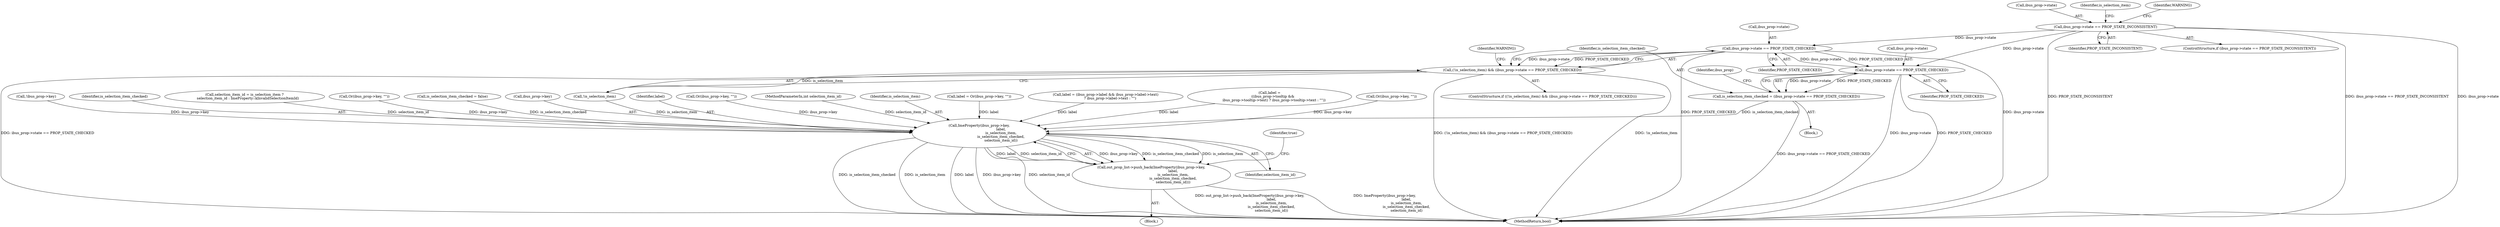 digraph "0_Chrome_dc7b094a338c6c521f918f478e993f0f74bbea0d_55@pointer" {
"1000202" [label="(Call,ibus_prop->state == PROP_STATE_CHECKED)"];
"1000185" [label="(Call,ibus_prop->state == PROP_STATE_INCONSISTENT)"];
"1000199" [label="(Call,(!is_selection_item) && (ibus_prop->state == PROP_STATE_CHECKED))"];
"1000218" [label="(Call,ibus_prop->state == PROP_STATE_CHECKED)"];
"1000216" [label="(Call,is_selection_item_checked = (ibus_prop->state == PROP_STATE_CHECKED))"];
"1000328" [label="(Call,ImeProperty(ibus_prop->key,\n                                       label,\n                                       is_selection_item,\n                                       is_selection_item_checked,\n                                       selection_item_id))"];
"1000327" [label="(Call,out_prop_list->push_back(ImeProperty(ibus_prop->key,\n                                       label,\n                                       is_selection_item,\n                                       is_selection_item_checked,\n                                       selection_item_id)))"];
"1000189" [label="(Identifier,PROP_STATE_INCONSISTENT)"];
"1000320" [label="(Call,label = Or(ibus_prop->key, \"\"))"];
"1000219" [label="(Call,ibus_prop->state)"];
"1000104" [label="(Block,)"];
"1000202" [label="(Call,ibus_prop->state == PROP_STATE_CHECKED)"];
"1000216" [label="(Call,is_selection_item_checked = (ibus_prop->state == PROP_STATE_CHECKED))"];
"1000198" [label="(ControlStructure,if ((!is_selection_item) && (ibus_prop->state == PROP_STATE_CHECKED)))"];
"1000299" [label="(Call,label = (ibus_prop->label && ibus_prop->label->text)\n        ? ibus_prop->label->text : \"\")"];
"1000200" [label="(Call,!is_selection_item)"];
"1000186" [label="(Call,ibus_prop->state)"];
"1000337" [label="(Identifier,true)"];
"1000278" [label="(Call,label =\n      ((ibus_prop->tooltip &&\n        ibus_prop->tooltip->text) ? ibus_prop->tooltip->text : \"\"))"];
"1000222" [label="(Identifier,PROP_STATE_CHECKED)"];
"1000272" [label="(Call,Or(ibus_prop->key, \"\"))"];
"1000224" [label="(Call,!ibus_prop->key)"];
"1000201" [label="(Identifier,is_selection_item)"];
"1000334" [label="(Identifier,is_selection_item_checked)"];
"1000174" [label="(Call,selection_item_id = is_selection_item ?\n      selection_item_id : ImeProperty::kInvalidSelectionItemId)"];
"1000327" [label="(Call,out_prop_list->push_back(ImeProperty(ibus_prop->key,\n                                       label,\n                                       is_selection_item,\n                                       is_selection_item_checked,\n                                       selection_item_id)))"];
"1000206" [label="(Identifier,PROP_STATE_CHECKED)"];
"1000250" [label="(Call,Or(ibus_prop->key, \"\"))"];
"1000218" [label="(Call,ibus_prop->state == PROP_STATE_CHECKED)"];
"1000338" [label="(MethodReturn,bool)"];
"1000226" [label="(Identifier,ibus_prop)"];
"1000184" [label="(ControlStructure,if (ibus_prop->state == PROP_STATE_INCONSISTENT))"];
"1000215" [label="(Block,)"];
"1000203" [label="(Call,ibus_prop->state)"];
"1000328" [label="(Call,ImeProperty(ibus_prop->key,\n                                       label,\n                                       is_selection_item,\n                                       is_selection_item_checked,\n                                       selection_item_id))"];
"1000181" [label="(Call,is_selection_item_checked = false)"];
"1000329" [label="(Call,ibus_prop->key)"];
"1000335" [label="(Identifier,selection_item_id)"];
"1000332" [label="(Identifier,label)"];
"1000322" [label="(Call,Or(ibus_prop->key, \"\"))"];
"1000185" [label="(Call,ibus_prop->state == PROP_STATE_INCONSISTENT)"];
"1000210" [label="(Identifier,WARNING)"];
"1000102" [label="(MethodParameterIn,int selection_item_id)"];
"1000333" [label="(Identifier,is_selection_item)"];
"1000199" [label="(Call,(!is_selection_item) && (ibus_prop->state == PROP_STATE_CHECKED))"];
"1000193" [label="(Identifier,WARNING)"];
"1000217" [label="(Identifier,is_selection_item_checked)"];
"1000202" -> "1000199"  [label="AST: "];
"1000202" -> "1000206"  [label="CFG: "];
"1000203" -> "1000202"  [label="AST: "];
"1000206" -> "1000202"  [label="AST: "];
"1000199" -> "1000202"  [label="CFG: "];
"1000202" -> "1000338"  [label="DDG: PROP_STATE_CHECKED"];
"1000202" -> "1000338"  [label="DDG: ibus_prop->state"];
"1000202" -> "1000199"  [label="DDG: ibus_prop->state"];
"1000202" -> "1000199"  [label="DDG: PROP_STATE_CHECKED"];
"1000185" -> "1000202"  [label="DDG: ibus_prop->state"];
"1000202" -> "1000218"  [label="DDG: ibus_prop->state"];
"1000202" -> "1000218"  [label="DDG: PROP_STATE_CHECKED"];
"1000185" -> "1000184"  [label="AST: "];
"1000185" -> "1000189"  [label="CFG: "];
"1000186" -> "1000185"  [label="AST: "];
"1000189" -> "1000185"  [label="AST: "];
"1000193" -> "1000185"  [label="CFG: "];
"1000201" -> "1000185"  [label="CFG: "];
"1000185" -> "1000338"  [label="DDG: ibus_prop->state == PROP_STATE_INCONSISTENT"];
"1000185" -> "1000338"  [label="DDG: ibus_prop->state"];
"1000185" -> "1000338"  [label="DDG: PROP_STATE_INCONSISTENT"];
"1000185" -> "1000218"  [label="DDG: ibus_prop->state"];
"1000199" -> "1000198"  [label="AST: "];
"1000199" -> "1000200"  [label="CFG: "];
"1000200" -> "1000199"  [label="AST: "];
"1000210" -> "1000199"  [label="CFG: "];
"1000217" -> "1000199"  [label="CFG: "];
"1000199" -> "1000338"  [label="DDG: (!is_selection_item) && (ibus_prop->state == PROP_STATE_CHECKED)"];
"1000199" -> "1000338"  [label="DDG: !is_selection_item"];
"1000199" -> "1000338"  [label="DDG: ibus_prop->state == PROP_STATE_CHECKED"];
"1000200" -> "1000199"  [label="DDG: is_selection_item"];
"1000218" -> "1000216"  [label="AST: "];
"1000218" -> "1000222"  [label="CFG: "];
"1000219" -> "1000218"  [label="AST: "];
"1000222" -> "1000218"  [label="AST: "];
"1000216" -> "1000218"  [label="CFG: "];
"1000218" -> "1000338"  [label="DDG: ibus_prop->state"];
"1000218" -> "1000338"  [label="DDG: PROP_STATE_CHECKED"];
"1000218" -> "1000216"  [label="DDG: ibus_prop->state"];
"1000218" -> "1000216"  [label="DDG: PROP_STATE_CHECKED"];
"1000216" -> "1000215"  [label="AST: "];
"1000217" -> "1000216"  [label="AST: "];
"1000226" -> "1000216"  [label="CFG: "];
"1000216" -> "1000338"  [label="DDG: ibus_prop->state == PROP_STATE_CHECKED"];
"1000216" -> "1000328"  [label="DDG: is_selection_item_checked"];
"1000328" -> "1000327"  [label="AST: "];
"1000328" -> "1000335"  [label="CFG: "];
"1000329" -> "1000328"  [label="AST: "];
"1000332" -> "1000328"  [label="AST: "];
"1000333" -> "1000328"  [label="AST: "];
"1000334" -> "1000328"  [label="AST: "];
"1000335" -> "1000328"  [label="AST: "];
"1000327" -> "1000328"  [label="CFG: "];
"1000328" -> "1000338"  [label="DDG: is_selection_item_checked"];
"1000328" -> "1000338"  [label="DDG: is_selection_item"];
"1000328" -> "1000338"  [label="DDG: label"];
"1000328" -> "1000338"  [label="DDG: ibus_prop->key"];
"1000328" -> "1000338"  [label="DDG: selection_item_id"];
"1000328" -> "1000327"  [label="DDG: ibus_prop->key"];
"1000328" -> "1000327"  [label="DDG: is_selection_item_checked"];
"1000328" -> "1000327"  [label="DDG: is_selection_item"];
"1000328" -> "1000327"  [label="DDG: label"];
"1000328" -> "1000327"  [label="DDG: selection_item_id"];
"1000224" -> "1000328"  [label="DDG: ibus_prop->key"];
"1000250" -> "1000328"  [label="DDG: ibus_prop->key"];
"1000272" -> "1000328"  [label="DDG: ibus_prop->key"];
"1000322" -> "1000328"  [label="DDG: ibus_prop->key"];
"1000299" -> "1000328"  [label="DDG: label"];
"1000320" -> "1000328"  [label="DDG: label"];
"1000278" -> "1000328"  [label="DDG: label"];
"1000200" -> "1000328"  [label="DDG: is_selection_item"];
"1000181" -> "1000328"  [label="DDG: is_selection_item_checked"];
"1000174" -> "1000328"  [label="DDG: selection_item_id"];
"1000102" -> "1000328"  [label="DDG: selection_item_id"];
"1000327" -> "1000104"  [label="AST: "];
"1000337" -> "1000327"  [label="CFG: "];
"1000327" -> "1000338"  [label="DDG: ImeProperty(ibus_prop->key,\n                                       label,\n                                       is_selection_item,\n                                       is_selection_item_checked,\n                                       selection_item_id)"];
"1000327" -> "1000338"  [label="DDG: out_prop_list->push_back(ImeProperty(ibus_prop->key,\n                                       label,\n                                       is_selection_item,\n                                       is_selection_item_checked,\n                                       selection_item_id))"];
}
